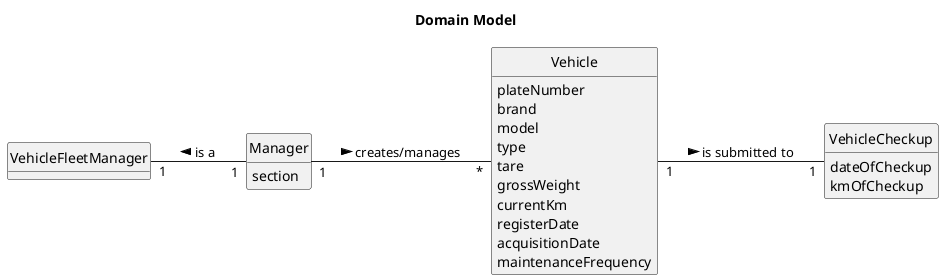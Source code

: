 @startuml
skinparam monochrome true
skinparam packageStyle rectangle
skinparam shadowing false

left to right direction

skinparam classAttributeIconSize 0

hide circle
hide methods

title Domain Model

class VehicleFleetManager {

}

class VehicleCheckup{
    dateOfCheckup
    kmOfCheckup
}

class Manager {
    section
}

class Vehicle {
    plateNumber
    brand
    model
    type
    tare
    grossWeight
    currentKm
    registerDate
    acquisitionDate
    maintenanceFrequency
}

Manager "1" -- "*" Vehicle: creates/manages >
Manager "1" --up "1" VehicleFleetManager: is a >
Vehicle "1" -- "1" VehicleCheckup: is submitted to >


@enduml